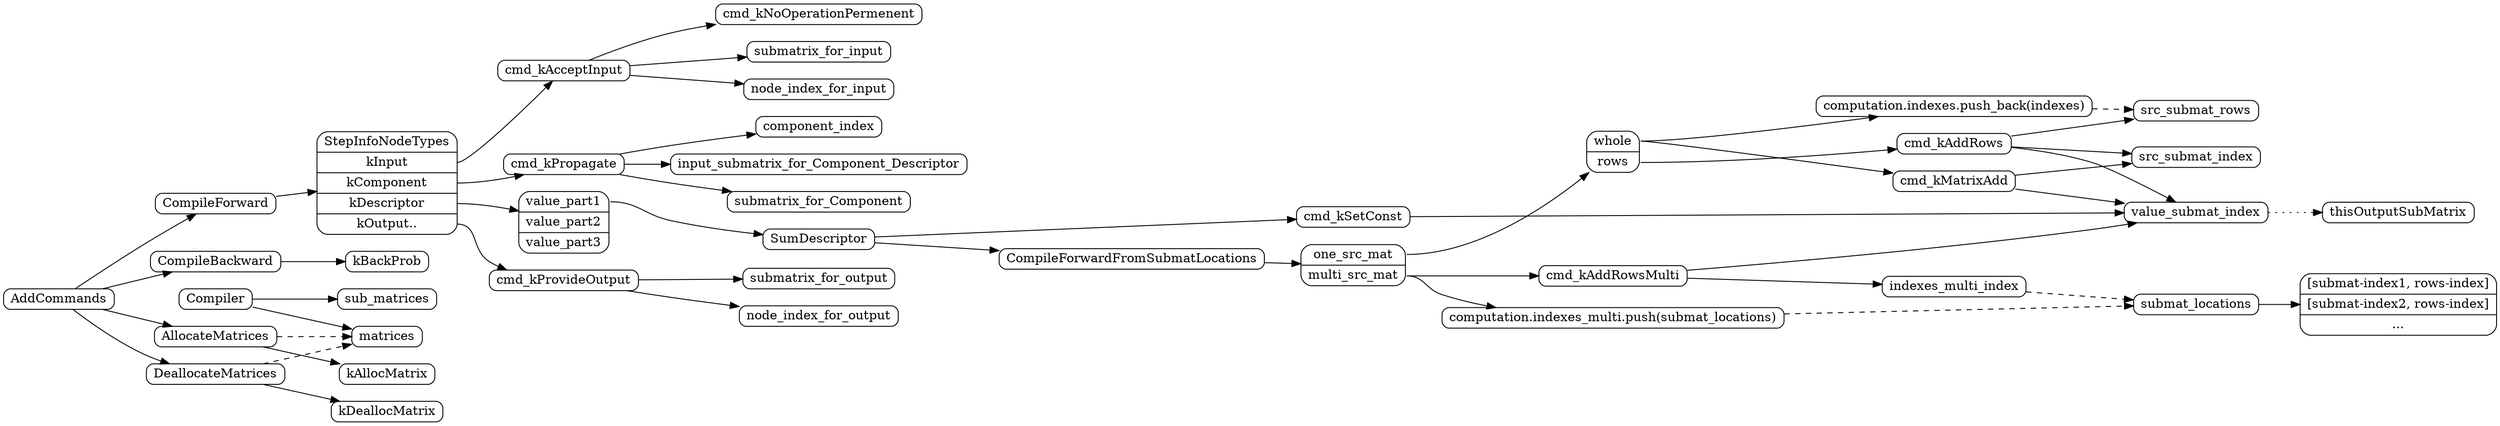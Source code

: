 digraph ComputeProcess{
        rankdir=LR
       
        node[shape=Mrecord, width=.1, height=.1]

        subgraph Compiler{
                 Compiler -> matrices
                 Compiler -> sub_matrices
                 
                 
        }


        subgraph allocAndDealloc{
                AddCommands -> AllocateMatrices -> kAllocMatrix
                AllocateMatrices -> matrices[style=dashed]


                AddCommands -> DeallocateMatrices -> kDeallocMatrix
                DeallocateMatrices -> matrices[style=dashed]
        }


        subgraph compileForward{

                AddCommands -> CompileForward->StepInfoNodeTypes
        
                StepInfoNodeTypes[label="StepInfoNodeTypes |<input> kInput | <component> kComponent | <descriptor> kDescriptor | <output> kOutput.. "]

// For Input
                StepInfoNodeTypes:input -> cmd_kAcceptInput -> cmd_kNoOperationPermenent
                cmd_kAcceptInput -> submatrix_for_input
                cmd_kAcceptInput -> node_index_for_input

                
// For Component
                StepInfoNodeTypes:component -> cmd_kPropagate
                cmd_kPropagate -> component_index
                cmd_kPropagate -> input_submatrix_for_Component_Descriptor
                cmd_kPropagate -> submatrix_for_Component




// For Descriptor
                StepInfoNodeTypes:descriptor -> value_parts
                value_parts[label="<1> value_part1 | value_part2 | value_part3"]

// Descriptor part sumDescriptor

                value_parts:1 -> SumDescriptor
                SumDescriptor -> cmd_kSetConst
                cmd_kSetConst -> value_submat_index

                value_submat_index -> thisOutputSubMatrix[style=dotted]


// SumDescriptor add kMatrixAdd kAddRows kAddRowsMulti

                SumDescriptor -> CompileForwardFromSubmatLocations
                CompileForwardFromSubmatLocations -> split_lists
                split_lists[label="<1> one_src_mat | <2> multi_src_mat"]

                split_lists:1 -> if_whole_subMatrix
                if_whole_subMatrix[label="<whole> whole | <rows> rows"]

                if_whole_subMatrix:whole -> cmd_kMatrixAdd
                cmd_kMatrixAdd -> value_submat_index
                cmd_kMatrixAdd -> src_submat_index


                if_whole_subMatrix:whole -> computation_indexes_push_src_rows
                computation_indexes_push_src_rows[label="computation.indexes.push_back(indexes)"]
        
        
                if_whole_subMatrix:rows -> cmd_kAddRows
                cmd_kAddRows -> value_submat_index
                cmd_kAddRows -> src_submat_index
                cmd_kAddRows -> src_submat_rows
                computation_indexes_push_src_rows -> src_submat_rows[style=dashed]



                split_lists:2 -> computation_indexes_multi_push_multi_src_rows
                computation_indexes_multi_push_multi_src_rows[label="computation.indexes_multi.push(submat_locations)"]
        
                split_lists:2 -> cmd_kAddRowsMulti
                cmd_kAddRowsMulti -> value_submat_index
                cmd_kAddRowsMulti -> indexes_multi_index

                indexes_multi_index -> submat_locations[style=dashed]
                submat_locations -> submat_locations_comment[label=""]
                submat_locations_comment[label="[submat-index1, rows-index] | [submat-index2, rows-index] |..."]

                computation_indexes_multi_push_multi_src_rows -> submat_locations[style=dashed]



// For Output
                StepInfoNodeTypes:output -> cmd_kProvideOutput
                cmd_kProvideOutput -> submatrix_for_output
                cmd_kProvideOutput -> node_index_for_output

        }



        

        
        



        AddCommands -> CompileBackward -> kBackProb
 }